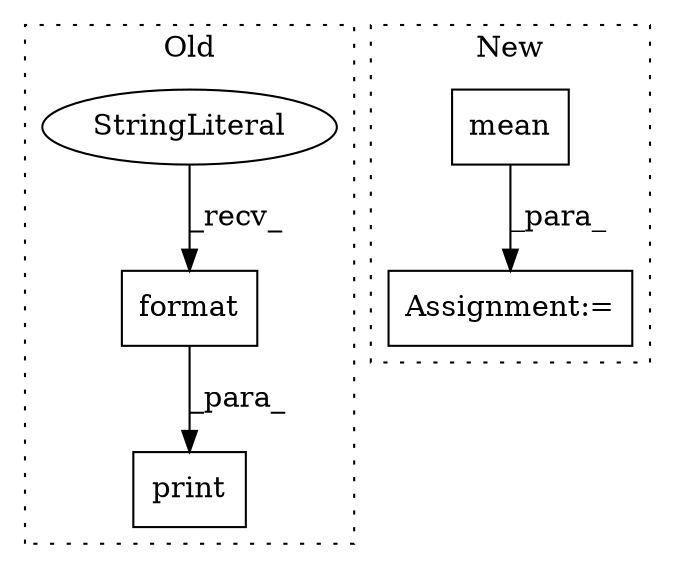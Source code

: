 digraph G {
subgraph cluster0 {
1 [label="format" a="32" s="5050,5075" l="7,1" shape="box"];
3 [label="StringLiteral" a="45" s="5021" l="28" shape="ellipse"];
5 [label="print" a="32" s="5015,5076" l="6,1" shape="box"];
label = "Old";
style="dotted";
}
subgraph cluster1 {
2 [label="mean" a="32" s="5090" l="6" shape="box"];
4 [label="Assignment:=" a="7" s="5050" l="1" shape="box"];
label = "New";
style="dotted";
}
1 -> 5 [label="_para_"];
2 -> 4 [label="_para_"];
3 -> 1 [label="_recv_"];
}